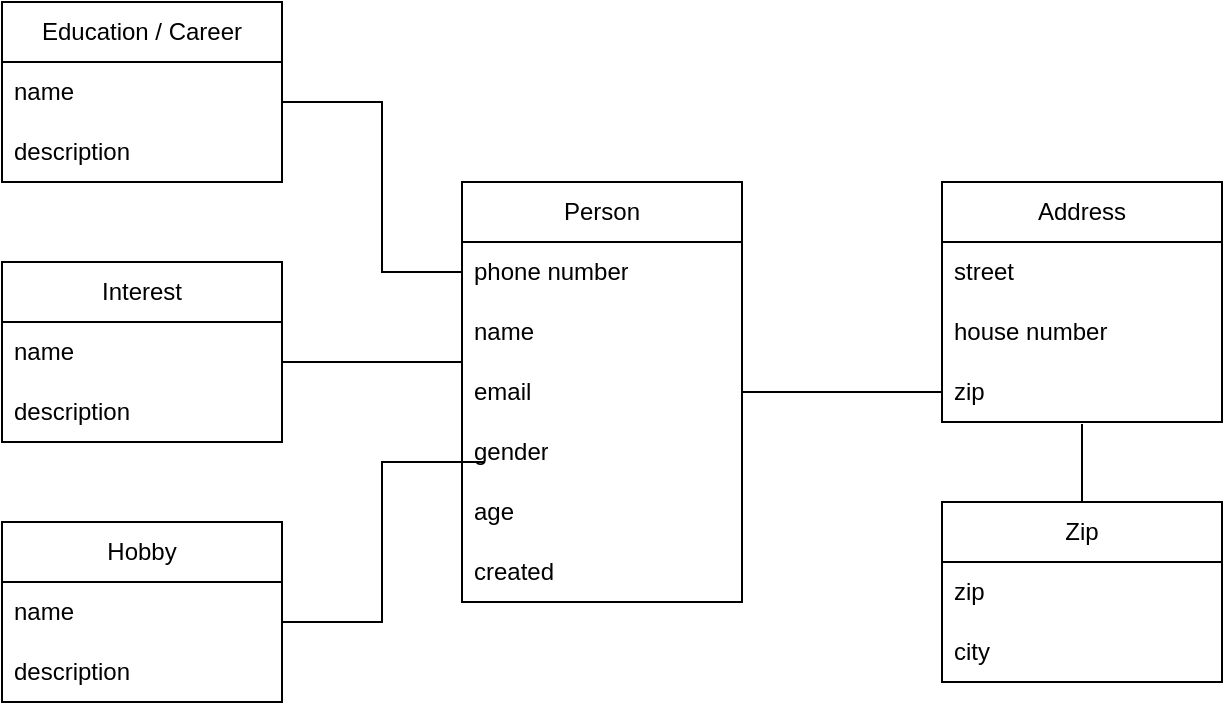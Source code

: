 <mxfile version="21.6.8" type="device">
  <diagram id="C5RBs43oDa-KdzZeNtuy" name="Page-1">
    <mxGraphModel dx="954" dy="624" grid="1" gridSize="10" guides="1" tooltips="1" connect="1" arrows="1" fold="1" page="1" pageScale="1" pageWidth="827" pageHeight="1169" math="0" shadow="0">
      <root>
        <mxCell id="WIyWlLk6GJQsqaUBKTNV-0" />
        <mxCell id="WIyWlLk6GJQsqaUBKTNV-1" parent="WIyWlLk6GJQsqaUBKTNV-0" />
        <mxCell id="QYVD-bG4fRntdwpLY8c9-17" value="Person" style="swimlane;fontStyle=0;childLayout=stackLayout;horizontal=1;startSize=30;horizontalStack=0;resizeParent=1;resizeParentMax=0;resizeLast=0;collapsible=1;marginBottom=0;whiteSpace=wrap;html=1;" parent="WIyWlLk6GJQsqaUBKTNV-1" vertex="1">
          <mxGeometry x="339" y="150" width="140" height="210" as="geometry" />
        </mxCell>
        <mxCell id="QYVD-bG4fRntdwpLY8c9-18" value="phone number" style="text;strokeColor=none;fillColor=none;align=left;verticalAlign=middle;spacingLeft=4;spacingRight=4;overflow=hidden;points=[[0,0.5],[1,0.5]];portConstraint=eastwest;rotatable=0;whiteSpace=wrap;html=1;" parent="QYVD-bG4fRntdwpLY8c9-17" vertex="1">
          <mxGeometry y="30" width="140" height="30" as="geometry" />
        </mxCell>
        <mxCell id="QYVD-bG4fRntdwpLY8c9-19" value="name" style="text;strokeColor=none;fillColor=none;align=left;verticalAlign=middle;spacingLeft=4;spacingRight=4;overflow=hidden;points=[[0,0.5],[1,0.5]];portConstraint=eastwest;rotatable=0;whiteSpace=wrap;html=1;" parent="QYVD-bG4fRntdwpLY8c9-17" vertex="1">
          <mxGeometry y="60" width="140" height="30" as="geometry" />
        </mxCell>
        <mxCell id="QYVD-bG4fRntdwpLY8c9-20" value="email" style="text;strokeColor=none;fillColor=none;align=left;verticalAlign=middle;spacingLeft=4;spacingRight=4;overflow=hidden;points=[[0,0.5],[1,0.5]];portConstraint=eastwest;rotatable=0;whiteSpace=wrap;html=1;" parent="QYVD-bG4fRntdwpLY8c9-17" vertex="1">
          <mxGeometry y="90" width="140" height="30" as="geometry" />
        </mxCell>
        <mxCell id="QYVD-bG4fRntdwpLY8c9-21" value="gender" style="text;strokeColor=none;fillColor=none;align=left;verticalAlign=middle;spacingLeft=4;spacingRight=4;overflow=hidden;points=[[0,0.5],[1,0.5]];portConstraint=eastwest;rotatable=0;whiteSpace=wrap;html=1;" parent="QYVD-bG4fRntdwpLY8c9-17" vertex="1">
          <mxGeometry y="120" width="140" height="30" as="geometry" />
        </mxCell>
        <mxCell id="QYVD-bG4fRntdwpLY8c9-22" value="age" style="text;strokeColor=none;fillColor=none;align=left;verticalAlign=middle;spacingLeft=4;spacingRight=4;overflow=hidden;points=[[0,0.5],[1,0.5]];portConstraint=eastwest;rotatable=0;whiteSpace=wrap;html=1;" parent="QYVD-bG4fRntdwpLY8c9-17" vertex="1">
          <mxGeometry y="150" width="140" height="30" as="geometry" />
        </mxCell>
        <mxCell id="QYVD-bG4fRntdwpLY8c9-23" value="created" style="text;strokeColor=none;fillColor=none;align=left;verticalAlign=middle;spacingLeft=4;spacingRight=4;overflow=hidden;points=[[0,0.5],[1,0.5]];portConstraint=eastwest;rotatable=0;whiteSpace=wrap;html=1;" parent="QYVD-bG4fRntdwpLY8c9-17" vertex="1">
          <mxGeometry y="180" width="140" height="30" as="geometry" />
        </mxCell>
        <mxCell id="QYVD-bG4fRntdwpLY8c9-24" value="Hobby" style="swimlane;fontStyle=0;childLayout=stackLayout;horizontal=1;startSize=30;horizontalStack=0;resizeParent=1;resizeParentMax=0;resizeLast=0;collapsible=1;marginBottom=0;whiteSpace=wrap;html=1;" parent="WIyWlLk6GJQsqaUBKTNV-1" vertex="1">
          <mxGeometry x="109" y="320" width="140" height="90" as="geometry" />
        </mxCell>
        <mxCell id="QYVD-bG4fRntdwpLY8c9-25" value="name" style="text;strokeColor=none;fillColor=none;align=left;verticalAlign=middle;spacingLeft=4;spacingRight=4;overflow=hidden;points=[[0,0.5],[1,0.5]];portConstraint=eastwest;rotatable=0;whiteSpace=wrap;html=1;" parent="QYVD-bG4fRntdwpLY8c9-24" vertex="1">
          <mxGeometry y="30" width="140" height="30" as="geometry" />
        </mxCell>
        <mxCell id="QYVD-bG4fRntdwpLY8c9-26" value="description" style="text;strokeColor=none;fillColor=none;align=left;verticalAlign=middle;spacingLeft=4;spacingRight=4;overflow=hidden;points=[[0,0.5],[1,0.5]];portConstraint=eastwest;rotatable=0;whiteSpace=wrap;html=1;" parent="QYVD-bG4fRntdwpLY8c9-24" vertex="1">
          <mxGeometry y="60" width="140" height="30" as="geometry" />
        </mxCell>
        <mxCell id="QYVD-bG4fRntdwpLY8c9-27" value="Education / Career" style="swimlane;fontStyle=0;childLayout=stackLayout;horizontal=1;startSize=30;horizontalStack=0;resizeParent=1;resizeParentMax=0;resizeLast=0;collapsible=1;marginBottom=0;whiteSpace=wrap;html=1;" parent="WIyWlLk6GJQsqaUBKTNV-1" vertex="1">
          <mxGeometry x="109" y="60" width="140" height="90" as="geometry" />
        </mxCell>
        <mxCell id="QYVD-bG4fRntdwpLY8c9-28" value="name" style="text;strokeColor=none;fillColor=none;align=left;verticalAlign=middle;spacingLeft=4;spacingRight=4;overflow=hidden;points=[[0,0.5],[1,0.5]];portConstraint=eastwest;rotatable=0;whiteSpace=wrap;html=1;" parent="QYVD-bG4fRntdwpLY8c9-27" vertex="1">
          <mxGeometry y="30" width="140" height="30" as="geometry" />
        </mxCell>
        <mxCell id="QYVD-bG4fRntdwpLY8c9-29" value="description" style="text;strokeColor=none;fillColor=none;align=left;verticalAlign=middle;spacingLeft=4;spacingRight=4;overflow=hidden;points=[[0,0.5],[1,0.5]];portConstraint=eastwest;rotatable=0;whiteSpace=wrap;html=1;" parent="QYVD-bG4fRntdwpLY8c9-27" vertex="1">
          <mxGeometry y="60" width="140" height="30" as="geometry" />
        </mxCell>
        <mxCell id="QYVD-bG4fRntdwpLY8c9-30" value="Interest" style="swimlane;fontStyle=0;childLayout=stackLayout;horizontal=1;startSize=30;horizontalStack=0;resizeParent=1;resizeParentMax=0;resizeLast=0;collapsible=1;marginBottom=0;whiteSpace=wrap;html=1;" parent="WIyWlLk6GJQsqaUBKTNV-1" vertex="1">
          <mxGeometry x="109" y="190" width="140" height="90" as="geometry" />
        </mxCell>
        <mxCell id="QYVD-bG4fRntdwpLY8c9-31" value="name" style="text;strokeColor=none;fillColor=none;align=left;verticalAlign=middle;spacingLeft=4;spacingRight=4;overflow=hidden;points=[[0,0.5],[1,0.5]];portConstraint=eastwest;rotatable=0;whiteSpace=wrap;html=1;" parent="QYVD-bG4fRntdwpLY8c9-30" vertex="1">
          <mxGeometry y="30" width="140" height="30" as="geometry" />
        </mxCell>
        <mxCell id="QYVD-bG4fRntdwpLY8c9-32" value="description" style="text;strokeColor=none;fillColor=none;align=left;verticalAlign=middle;spacingLeft=4;spacingRight=4;overflow=hidden;points=[[0,0.5],[1,0.5]];portConstraint=eastwest;rotatable=0;whiteSpace=wrap;html=1;" parent="QYVD-bG4fRntdwpLY8c9-30" vertex="1">
          <mxGeometry y="60" width="140" height="30" as="geometry" />
        </mxCell>
        <mxCell id="QYVD-bG4fRntdwpLY8c9-33" value="" style="endArrow=none;html=1;rounded=0;entryX=0.079;entryY=0.667;entryDx=0;entryDy=0;entryPerimeter=0;" parent="WIyWlLk6GJQsqaUBKTNV-1" target="QYVD-bG4fRntdwpLY8c9-21" edge="1">
          <mxGeometry width="50" height="50" relative="1" as="geometry">
            <mxPoint x="249" y="370" as="sourcePoint" />
            <mxPoint x="338.02" y="267" as="targetPoint" />
            <Array as="points">
              <mxPoint x="299" y="370" />
              <mxPoint x="299" y="290" />
            </Array>
          </mxGeometry>
        </mxCell>
        <mxCell id="QYVD-bG4fRntdwpLY8c9-34" value="" style="endArrow=none;html=1;rounded=0;entryX=0;entryY=0;entryDx=0;entryDy=0;entryPerimeter=0;" parent="WIyWlLk6GJQsqaUBKTNV-1" edge="1">
          <mxGeometry width="50" height="50" relative="1" as="geometry">
            <mxPoint x="249" y="240" as="sourcePoint" />
            <mxPoint x="339" y="240" as="targetPoint" />
          </mxGeometry>
        </mxCell>
        <mxCell id="QYVD-bG4fRntdwpLY8c9-35" value="" style="endArrow=none;html=1;rounded=0;entryX=0;entryY=0.5;entryDx=0;entryDy=0;" parent="WIyWlLk6GJQsqaUBKTNV-1" target="QYVD-bG4fRntdwpLY8c9-18" edge="1">
          <mxGeometry width="50" height="50" relative="1" as="geometry">
            <mxPoint x="249" y="110" as="sourcePoint" />
            <mxPoint x="299" y="60" as="targetPoint" />
            <Array as="points">
              <mxPoint x="299" y="110" />
              <mxPoint x="299" y="195" />
            </Array>
          </mxGeometry>
        </mxCell>
        <mxCell id="QYVD-bG4fRntdwpLY8c9-36" value="Address" style="swimlane;fontStyle=0;childLayout=stackLayout;horizontal=1;startSize=30;horizontalStack=0;resizeParent=1;resizeParentMax=0;resizeLast=0;collapsible=1;marginBottom=0;whiteSpace=wrap;html=1;" parent="WIyWlLk6GJQsqaUBKTNV-1" vertex="1">
          <mxGeometry x="579" y="150" width="140" height="120" as="geometry" />
        </mxCell>
        <mxCell id="QYVD-bG4fRntdwpLY8c9-37" value="street" style="text;strokeColor=none;fillColor=none;align=left;verticalAlign=middle;spacingLeft=4;spacingRight=4;overflow=hidden;points=[[0,0.5],[1,0.5]];portConstraint=eastwest;rotatable=0;whiteSpace=wrap;html=1;" parent="QYVD-bG4fRntdwpLY8c9-36" vertex="1">
          <mxGeometry y="30" width="140" height="30" as="geometry" />
        </mxCell>
        <mxCell id="QYVD-bG4fRntdwpLY8c9-38" value="house number" style="text;strokeColor=none;fillColor=none;align=left;verticalAlign=middle;spacingLeft=4;spacingRight=4;overflow=hidden;points=[[0,0.5],[1,0.5]];portConstraint=eastwest;rotatable=0;whiteSpace=wrap;html=1;" parent="QYVD-bG4fRntdwpLY8c9-36" vertex="1">
          <mxGeometry y="60" width="140" height="30" as="geometry" />
        </mxCell>
        <mxCell id="QYVD-bG4fRntdwpLY8c9-39" value="zip" style="text;strokeColor=none;fillColor=none;align=left;verticalAlign=middle;spacingLeft=4;spacingRight=4;overflow=hidden;points=[[0,0.5],[1,0.5]];portConstraint=eastwest;rotatable=0;whiteSpace=wrap;html=1;" parent="QYVD-bG4fRntdwpLY8c9-36" vertex="1">
          <mxGeometry y="90" width="140" height="30" as="geometry" />
        </mxCell>
        <mxCell id="PxOd0uapEKrkA7quEdHN-0" style="edgeStyle=orthogonalEdgeStyle;rounded=0;orthogonalLoop=1;jettySize=auto;html=1;endArrow=none;endFill=0;" edge="1" parent="WIyWlLk6GJQsqaUBKTNV-1" source="QYVD-bG4fRntdwpLY8c9-20" target="QYVD-bG4fRntdwpLY8c9-39">
          <mxGeometry relative="1" as="geometry" />
        </mxCell>
        <mxCell id="PxOd0uapEKrkA7quEdHN-6" style="edgeStyle=orthogonalEdgeStyle;rounded=0;orthogonalLoop=1;jettySize=auto;html=1;entryX=0.5;entryY=1.033;entryDx=0;entryDy=0;entryPerimeter=0;endArrow=none;endFill=0;" edge="1" parent="WIyWlLk6GJQsqaUBKTNV-1" source="PxOd0uapEKrkA7quEdHN-1" target="QYVD-bG4fRntdwpLY8c9-39">
          <mxGeometry relative="1" as="geometry" />
        </mxCell>
        <mxCell id="PxOd0uapEKrkA7quEdHN-1" value="Zip" style="swimlane;fontStyle=0;childLayout=stackLayout;horizontal=1;startSize=30;horizontalStack=0;resizeParent=1;resizeParentMax=0;resizeLast=0;collapsible=1;marginBottom=0;whiteSpace=wrap;html=1;" vertex="1" parent="WIyWlLk6GJQsqaUBKTNV-1">
          <mxGeometry x="579" y="310" width="140" height="90" as="geometry" />
        </mxCell>
        <mxCell id="PxOd0uapEKrkA7quEdHN-4" value="zip" style="text;strokeColor=none;fillColor=none;align=left;verticalAlign=middle;spacingLeft=4;spacingRight=4;overflow=hidden;points=[[0,0.5],[1,0.5]];portConstraint=eastwest;rotatable=0;whiteSpace=wrap;html=1;" vertex="1" parent="PxOd0uapEKrkA7quEdHN-1">
          <mxGeometry y="30" width="140" height="30" as="geometry" />
        </mxCell>
        <mxCell id="PxOd0uapEKrkA7quEdHN-5" value="city" style="text;strokeColor=none;fillColor=none;align=left;verticalAlign=middle;spacingLeft=4;spacingRight=4;overflow=hidden;points=[[0,0.5],[1,0.5]];portConstraint=eastwest;rotatable=0;whiteSpace=wrap;html=1;" vertex="1" parent="PxOd0uapEKrkA7quEdHN-1">
          <mxGeometry y="60" width="140" height="30" as="geometry" />
        </mxCell>
      </root>
    </mxGraphModel>
  </diagram>
</mxfile>
